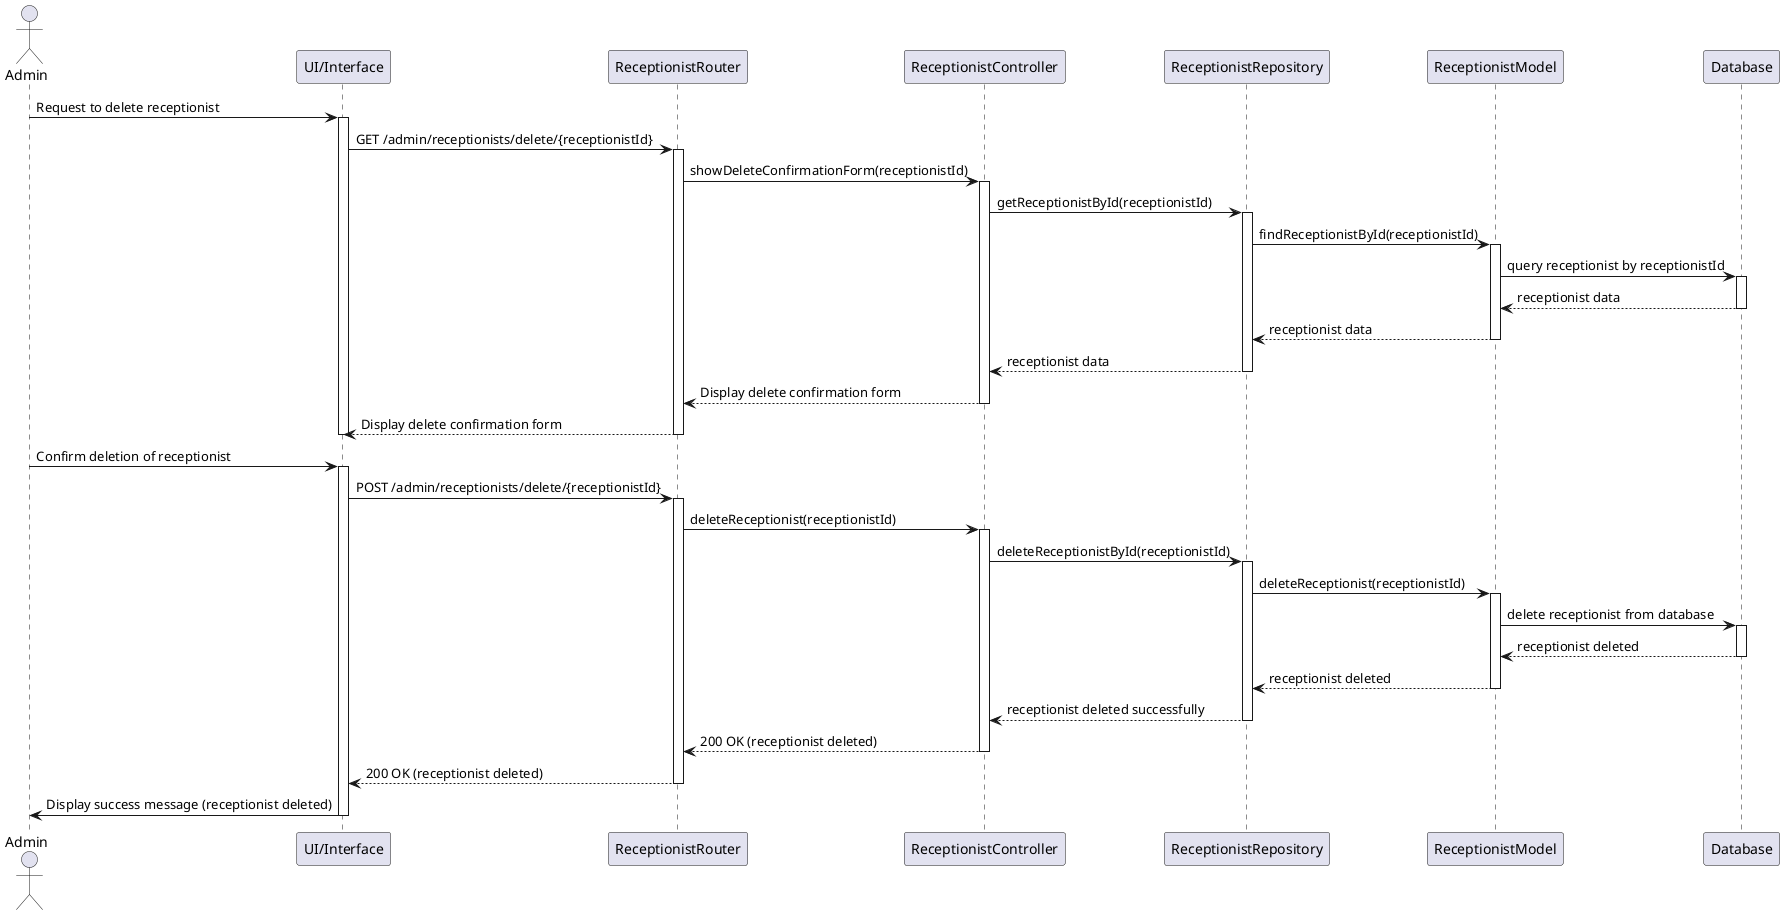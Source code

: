 @startuml
actor Admin
participant "UI/Interface" as UI
participant "ReceptionistRouter" as Router
participant "ReceptionistController" as Controller
participant "ReceptionistRepository" as Repository
participant "ReceptionistModel" as ReceptionistModel
participant "Database" as DB

Admin -> UI: Request to delete receptionist
activate UI
UI -> Router: GET /admin/receptionists/delete/{receptionistId}
activate Router
Router -> Controller: showDeleteConfirmationForm(receptionistId)
activate Controller
Controller -> Repository: getReceptionistById(receptionistId)
activate Repository

Repository -> ReceptionistModel: findReceptionistById(receptionistId)
activate ReceptionistModel
ReceptionistModel -> DB: query receptionist by receptionistId
activate DB
DB --> ReceptionistModel: receptionist data
deactivate DB
ReceptionistModel --> Repository: receptionist data
deactivate ReceptionistModel
Repository --> Controller: receptionist data
deactivate Repository

Controller --> Router: Display delete confirmation form
deactivate Controller
Router --> UI: Display delete confirmation form
deactivate Router
deactivate UI

Admin -> UI: Confirm deletion of receptionist
activate UI
UI -> Router: POST /admin/receptionists/delete/{receptionistId}
activate Router
Router -> Controller: deleteReceptionist(receptionistId)
activate Controller
Controller -> Repository: deleteReceptionistById(receptionistId)
activate Repository

Repository -> ReceptionistModel: deleteReceptionist(receptionistId)
activate ReceptionistModel
ReceptionistModel -> DB: delete receptionist from database
activate DB
DB --> ReceptionistModel: receptionist deleted
deactivate DB
ReceptionistModel --> Repository: receptionist deleted
deactivate ReceptionistModel
Repository --> Controller: receptionist deleted successfully
deactivate Repository

Controller --> Router: 200 OK (receptionist deleted)
deactivate Controller
Router --> UI: 200 OK (receptionist deleted)
deactivate Router
UI -> Admin: Display success message (receptionist deleted)
deactivate UI
@enduml
